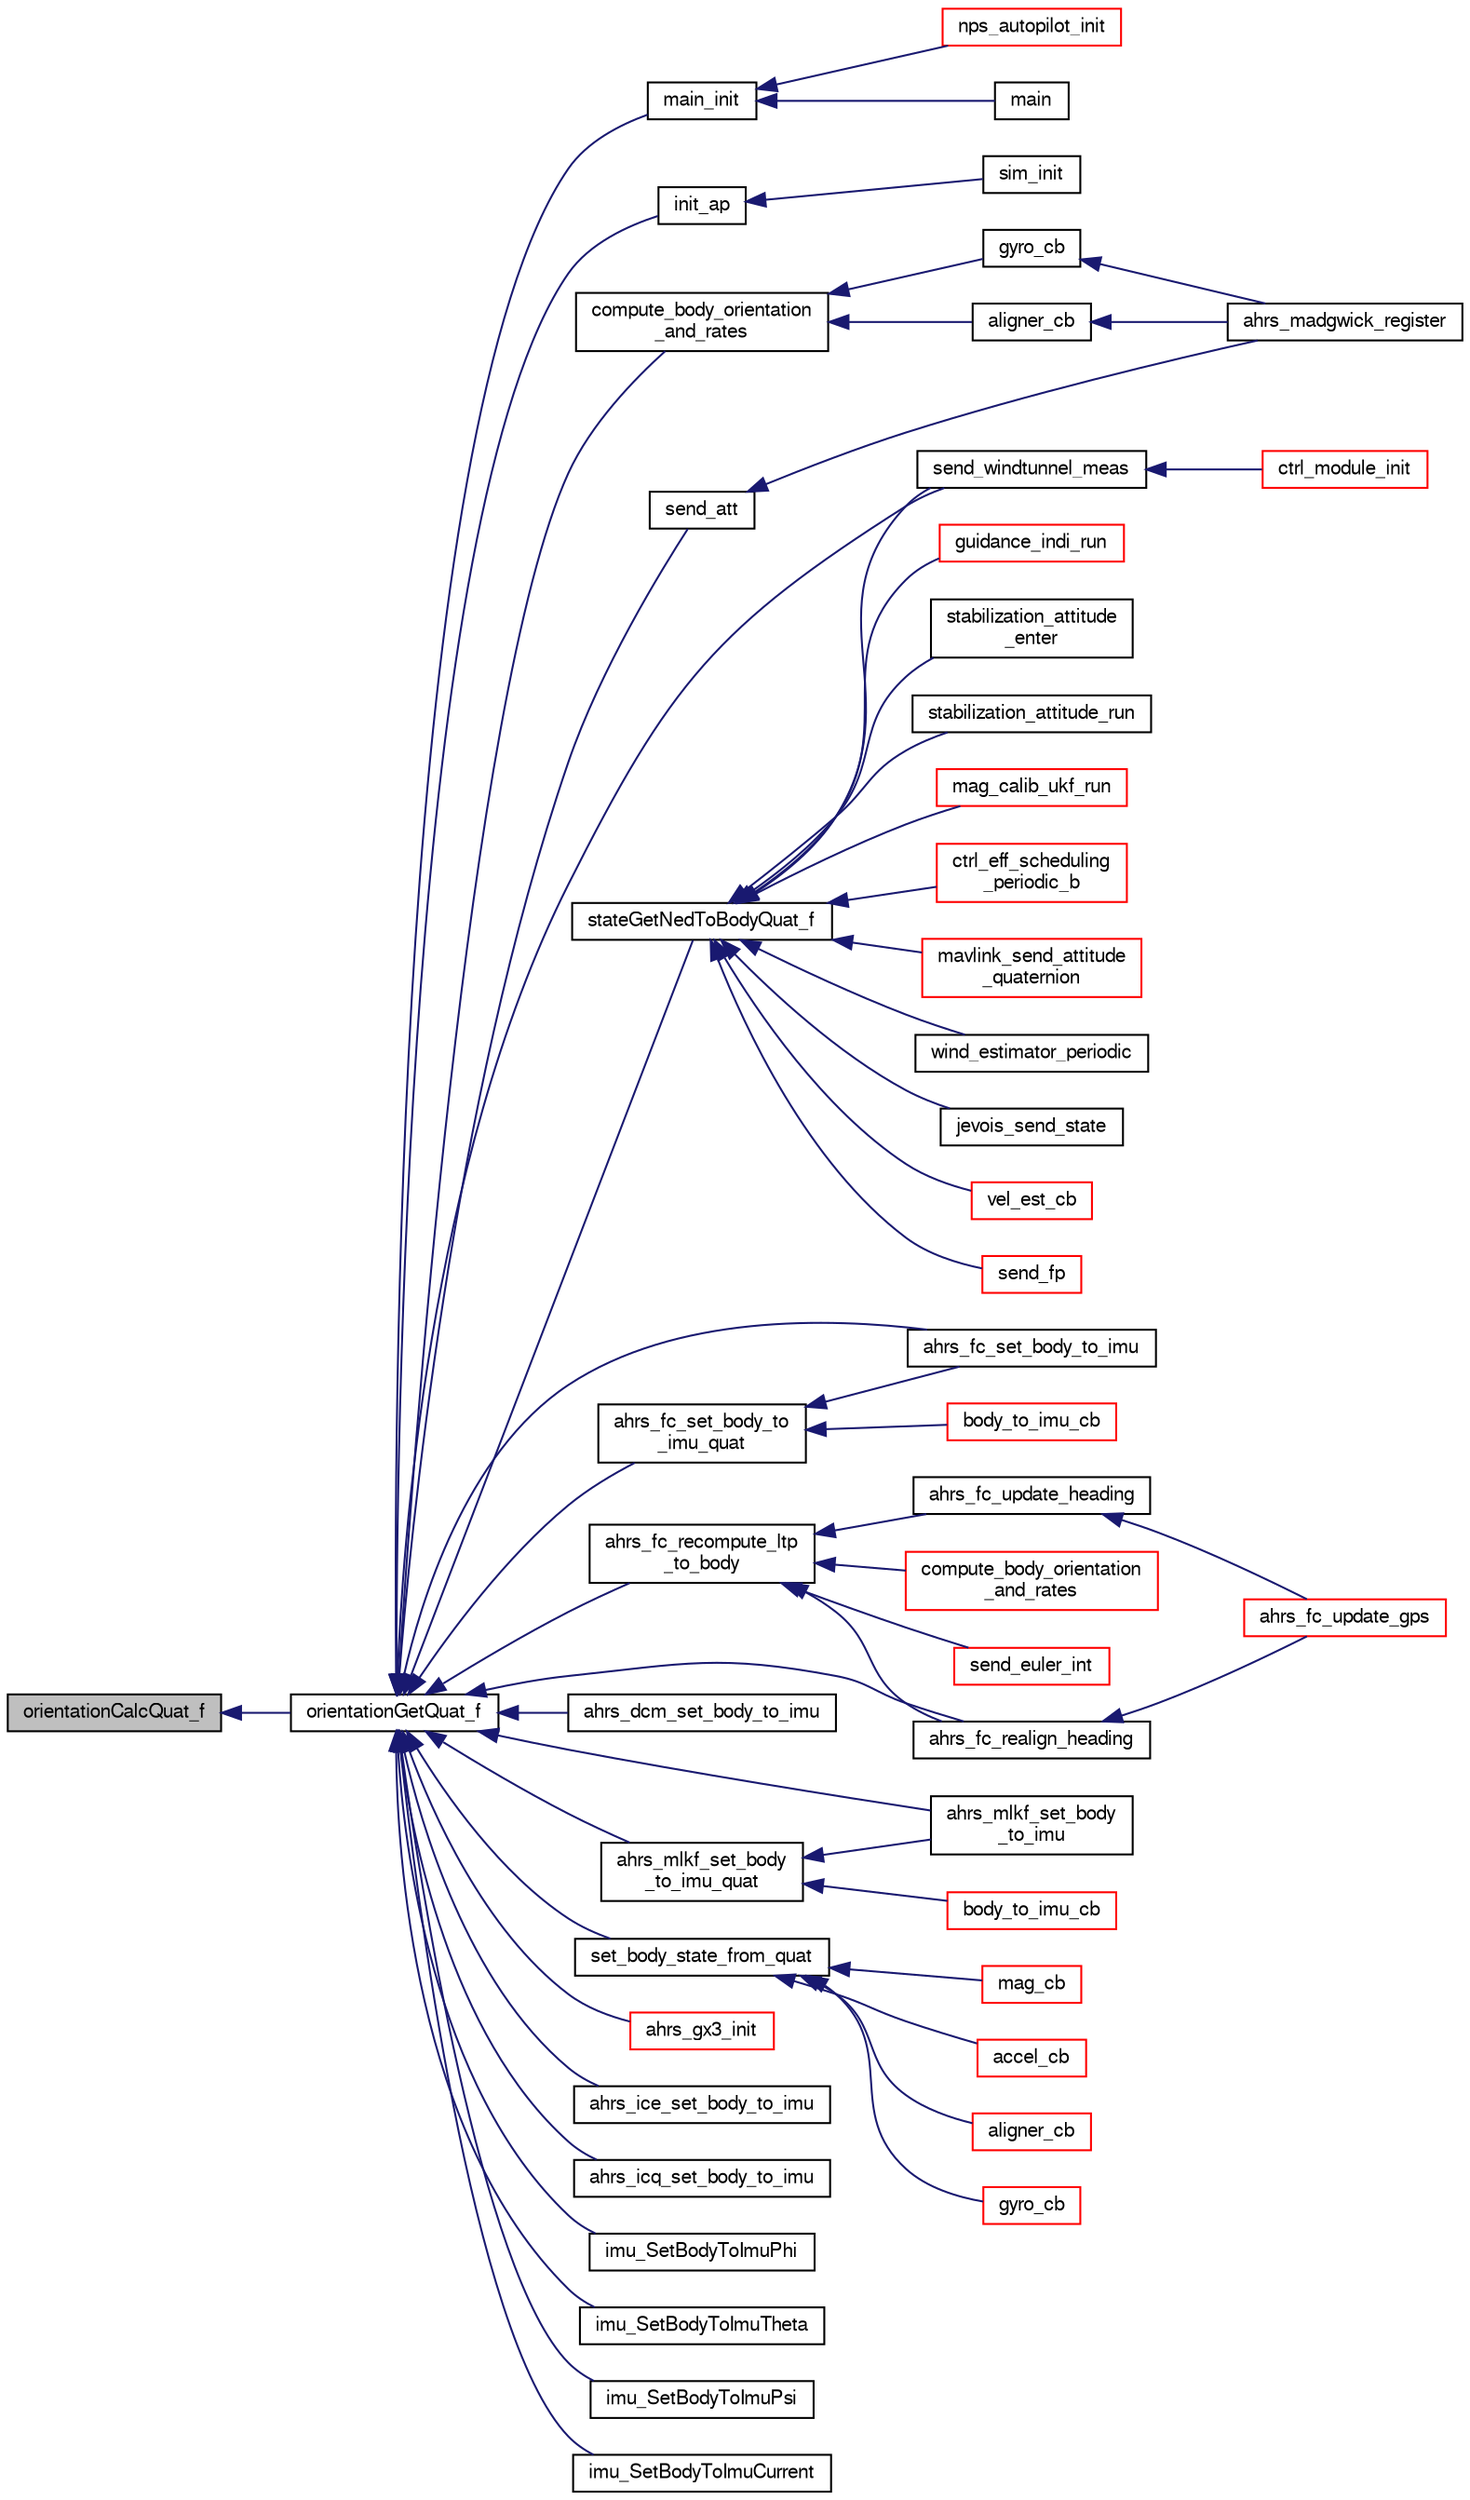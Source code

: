 digraph "orientationCalcQuat_f"
{
  edge [fontname="FreeSans",fontsize="10",labelfontname="FreeSans",labelfontsize="10"];
  node [fontname="FreeSans",fontsize="10",shape=record];
  rankdir="LR";
  Node1 [label="orientationCalcQuat_f",height=0.2,width=0.4,color="black", fillcolor="grey75", style="filled", fontcolor="black"];
  Node1 -> Node2 [dir="back",color="midnightblue",fontsize="10",style="solid",fontname="FreeSans"];
  Node2 [label="orientationGetQuat_f",height=0.2,width=0.4,color="black", fillcolor="white", style="filled",URL="$group__math__orientation__representation.html#ga4bc38966bac43e1f55b2f042d8f2e411",tooltip="Get vehicle body attitude quaternion (float). "];
  Node2 -> Node3 [dir="back",color="midnightblue",fontsize="10",style="solid",fontname="FreeSans"];
  Node3 [label="main_init",height=0.2,width=0.4,color="black", fillcolor="white", style="filled",URL="$demo__ahrs__actuators_8c.html#afaa8374e20b79aaf7cfcea5ad9467ab1"];
  Node3 -> Node4 [dir="back",color="midnightblue",fontsize="10",style="solid",fontname="FreeSans"];
  Node4 [label="main",height=0.2,width=0.4,color="black", fillcolor="white", style="filled",URL="$demo__ahrs__actuators_8c.html#a840291bc02cba5474a4cb46a9b9566fe"];
  Node3 -> Node5 [dir="back",color="midnightblue",fontsize="10",style="solid",fontname="FreeSans"];
  Node5 [label="nps_autopilot_init",height=0.2,width=0.4,color="red", fillcolor="white", style="filled",URL="$nps__autopilot__rotorcraft_8c.html#a3348493e992edd2442581c1d09446b4b"];
  Node2 -> Node6 [dir="back",color="midnightblue",fontsize="10",style="solid",fontname="FreeSans"];
  Node6 [label="init_ap",height=0.2,width=0.4,color="black", fillcolor="white", style="filled",URL="$fixedwing_2main__ap_8h.html#a0913f0248fbbe56a5ec65e10e36c9f30"];
  Node6 -> Node7 [dir="back",color="midnightblue",fontsize="10",style="solid",fontname="FreeSans"];
  Node7 [label="sim_init",height=0.2,width=0.4,color="black", fillcolor="white", style="filled",URL="$sim__ap_8c.html#a739fbef2e03619a863b4d7fd8d0da157"];
  Node2 -> Node8 [dir="back",color="midnightblue",fontsize="10",style="solid",fontname="FreeSans"];
  Node8 [label="send_att",height=0.2,width=0.4,color="black", fillcolor="white", style="filled",URL="$ahrs__madgwick__wrapper_8c.html#ae9244e1c3c685a32cc7ac97134ea6f6d"];
  Node8 -> Node9 [dir="back",color="midnightblue",fontsize="10",style="solid",fontname="FreeSans"];
  Node9 [label="ahrs_madgwick_register",height=0.2,width=0.4,color="black", fillcolor="white", style="filled",URL="$ahrs__madgwick__wrapper_8h.html#aba61b0738249ab4a910d0b8b9c56a897"];
  Node2 -> Node10 [dir="back",color="midnightblue",fontsize="10",style="solid",fontname="FreeSans"];
  Node10 [label="compute_body_orientation\l_and_rates",height=0.2,width=0.4,color="black", fillcolor="white", style="filled",URL="$ahrs__madgwick__wrapper_8c.html#a2e90a05e5a4ca369d0308bb72e68171d",tooltip="Compute body orientation and rates from imu orientation and rates. "];
  Node10 -> Node11 [dir="back",color="midnightblue",fontsize="10",style="solid",fontname="FreeSans"];
  Node11 [label="aligner_cb",height=0.2,width=0.4,color="black", fillcolor="white", style="filled",URL="$ahrs__madgwick__wrapper_8c.html#abb508f672663ab1485eae5b9e1799f21"];
  Node11 -> Node9 [dir="back",color="midnightblue",fontsize="10",style="solid",fontname="FreeSans"];
  Node10 -> Node12 [dir="back",color="midnightblue",fontsize="10",style="solid",fontname="FreeSans"];
  Node12 [label="gyro_cb",height=0.2,width=0.4,color="black", fillcolor="white", style="filled",URL="$ahrs__madgwick__wrapper_8c.html#a47e1ea35fdb43af72537c6c9f38b889d",tooltip="Call ahrs_madgwick_propagate on new gyro measurements. "];
  Node12 -> Node9 [dir="back",color="midnightblue",fontsize="10",style="solid",fontname="FreeSans"];
  Node2 -> Node13 [dir="back",color="midnightblue",fontsize="10",style="solid",fontname="FreeSans"];
  Node13 [label="send_windtunnel_meas",height=0.2,width=0.4,color="black", fillcolor="white", style="filled",URL="$ctrl__windtunnel_8c.html#a1cab972d3006ddc369bf0e770a37418a"];
  Node13 -> Node14 [dir="back",color="midnightblue",fontsize="10",style="solid",fontname="FreeSans"];
  Node14 [label="ctrl_module_init",height=0.2,width=0.4,color="red", fillcolor="white", style="filled",URL="$ctrl__windtunnel_8c.html#a2a7323cb20a25d04675e7029725d0f06"];
  Node2 -> Node15 [dir="back",color="midnightblue",fontsize="10",style="solid",fontname="FreeSans"];
  Node15 [label="stateGetNedToBodyQuat_f",height=0.2,width=0.4,color="black", fillcolor="white", style="filled",URL="$group__state__attitude.html#gae03bd8f94b7150506835b77060b73311",tooltip="Get vehicle body attitude quaternion (float). "];
  Node15 -> Node16 [dir="back",color="midnightblue",fontsize="10",style="solid",fontname="FreeSans"];
  Node16 [label="send_fp",height=0.2,width=0.4,color="red", fillcolor="white", style="filled",URL="$rotorcraft_2autopilot__firmware_8c.html#acaec1d6d2a2c682a3236c28974830807"];
  Node15 -> Node17 [dir="back",color="midnightblue",fontsize="10",style="solid",fontname="FreeSans"];
  Node17 [label="guidance_indi_run",height=0.2,width=0.4,color="red", fillcolor="white", style="filled",URL="$guidance__indi__hybrid_8h.html#afa3b5095f6b5beadbb8662d3b3519bc9"];
  Node15 -> Node18 [dir="back",color="midnightblue",fontsize="10",style="solid",fontname="FreeSans"];
  Node18 [label="stabilization_attitude\l_enter",height=0.2,width=0.4,color="black", fillcolor="white", style="filled",URL="$stabilization__attitude__quat__float_8c.html#a23f862ca823e6fd23fc9c111178be077"];
  Node15 -> Node19 [dir="back",color="midnightblue",fontsize="10",style="solid",fontname="FreeSans"];
  Node19 [label="stabilization_attitude_run",height=0.2,width=0.4,color="black", fillcolor="white", style="filled",URL="$stabilization__attitude__quat__float_8c.html#a18a45e70bf2fae908ece863a764f777b"];
  Node15 -> Node20 [dir="back",color="midnightblue",fontsize="10",style="solid",fontname="FreeSans"];
  Node20 [label="mag_calib_ukf_run",height=0.2,width=0.4,color="red", fillcolor="white", style="filled",URL="$mag__calib__ukf_8c.html#ae7d76e150aae78dee055b5155d7c5af0",tooltip="Callback function run for every new mag measurement. "];
  Node15 -> Node21 [dir="back",color="midnightblue",fontsize="10",style="solid",fontname="FreeSans"];
  Node21 [label="ctrl_eff_scheduling\l_periodic_b",height=0.2,width=0.4,color="red", fillcolor="white", style="filled",URL="$ctrl__effectiveness__scheduling_8h.html#a5eaf014aef60dc4f95aa363e248a46ac"];
  Node15 -> Node13 [dir="back",color="midnightblue",fontsize="10",style="solid",fontname="FreeSans"];
  Node15 -> Node22 [dir="back",color="midnightblue",fontsize="10",style="solid",fontname="FreeSans"];
  Node22 [label="mavlink_send_attitude\l_quaternion",height=0.2,width=0.4,color="red", fillcolor="white", style="filled",URL="$mavlink_8c.html#a6a99bc39299168db89d0b0ad07375cfb"];
  Node15 -> Node23 [dir="back",color="midnightblue",fontsize="10",style="solid",fontname="FreeSans"];
  Node23 [label="wind_estimator_periodic",height=0.2,width=0.4,color="black", fillcolor="white", style="filled",URL="$wind__estimator_8h.html#a0a4f52d63873704d3581f69f44d71751"];
  Node15 -> Node24 [dir="back",color="midnightblue",fontsize="10",style="solid",fontname="FreeSans"];
  Node24 [label="jevois_send_state",height=0.2,width=0.4,color="black", fillcolor="white", style="filled",URL="$jevois_8h.html#aaabffd8949fd232243751b5dbf121d60",tooltip="Send state to camera. "];
  Node15 -> Node25 [dir="back",color="midnightblue",fontsize="10",style="solid",fontname="FreeSans"];
  Node25 [label="vel_est_cb",height=0.2,width=0.4,color="red", fillcolor="white", style="filled",URL="$ins__int_8c.html#ab7a554a8b8a96f387e80452251fc404f"];
  Node2 -> Node26 [dir="back",color="midnightblue",fontsize="10",style="solid",fontname="FreeSans"];
  Node26 [label="ahrs_fc_realign_heading",height=0.2,width=0.4,color="black", fillcolor="white", style="filled",URL="$ahrs__float__cmpl_8h.html#aaabc7dc5bd1a6623dfd6b6642badcb1c",tooltip="Hard reset yaw to a heading. "];
  Node26 -> Node27 [dir="back",color="midnightblue",fontsize="10",style="solid",fontname="FreeSans"];
  Node27 [label="ahrs_fc_update_gps",height=0.2,width=0.4,color="red", fillcolor="white", style="filled",URL="$ahrs__float__cmpl_8h.html#ad866a4c74ddf87b458a8cadc7a002ef2"];
  Node2 -> Node28 [dir="back",color="midnightblue",fontsize="10",style="solid",fontname="FreeSans"];
  Node28 [label="ahrs_fc_set_body_to_imu",height=0.2,width=0.4,color="black", fillcolor="white", style="filled",URL="$ahrs__float__cmpl_8h.html#abcc12ae7ea66597015282905a669d8e6"];
  Node2 -> Node29 [dir="back",color="midnightblue",fontsize="10",style="solid",fontname="FreeSans"];
  Node29 [label="ahrs_fc_set_body_to\l_imu_quat",height=0.2,width=0.4,color="black", fillcolor="white", style="filled",URL="$ahrs__float__cmpl_8h.html#af7031b11bbdd78128a0f654b1e95aeec"];
  Node29 -> Node28 [dir="back",color="midnightblue",fontsize="10",style="solid",fontname="FreeSans"];
  Node29 -> Node30 [dir="back",color="midnightblue",fontsize="10",style="solid",fontname="FreeSans"];
  Node30 [label="body_to_imu_cb",height=0.2,width=0.4,color="red", fillcolor="white", style="filled",URL="$ahrs__float__cmpl__wrapper_8c.html#ab5f6300c213088a4ea0598baafb5e736"];
  Node2 -> Node31 [dir="back",color="midnightblue",fontsize="10",style="solid",fontname="FreeSans"];
  Node31 [label="ahrs_fc_recompute_ltp\l_to_body",height=0.2,width=0.4,color="black", fillcolor="white", style="filled",URL="$ahrs__float__cmpl_8h.html#a9a73bda8896ecb4c0faaf991834393ed"];
  Node31 -> Node26 [dir="back",color="midnightblue",fontsize="10",style="solid",fontname="FreeSans"];
  Node31 -> Node32 [dir="back",color="midnightblue",fontsize="10",style="solid",fontname="FreeSans"];
  Node32 [label="ahrs_fc_update_heading",height=0.2,width=0.4,color="black", fillcolor="white", style="filled",URL="$ahrs__float__cmpl_8h.html#aebdc25e0d7025b98b96153d54e2b29c1",tooltip="Update yaw based on a heading measurement. "];
  Node32 -> Node27 [dir="back",color="midnightblue",fontsize="10",style="solid",fontname="FreeSans"];
  Node31 -> Node33 [dir="back",color="midnightblue",fontsize="10",style="solid",fontname="FreeSans"];
  Node33 [label="compute_body_orientation\l_and_rates",height=0.2,width=0.4,color="red", fillcolor="white", style="filled",URL="$ahrs__float__cmpl__wrapper_8c.html#a2e90a05e5a4ca369d0308bb72e68171d",tooltip="Compute body orientation and rates from imu orientation and rates. "];
  Node31 -> Node34 [dir="back",color="midnightblue",fontsize="10",style="solid",fontname="FreeSans"];
  Node34 [label="send_euler_int",height=0.2,width=0.4,color="red", fillcolor="white", style="filled",URL="$ahrs__float__cmpl__wrapper_8c.html#aaa9860c134b8f393c70b5c0f9ac9543a"];
  Node2 -> Node35 [dir="back",color="midnightblue",fontsize="10",style="solid",fontname="FreeSans"];
  Node35 [label="ahrs_dcm_set_body_to_imu",height=0.2,width=0.4,color="black", fillcolor="white", style="filled",URL="$ahrs__float__dcm_8h.html#a7f3247a388db0709627a935f09a7b406"];
  Node2 -> Node36 [dir="back",color="midnightblue",fontsize="10",style="solid",fontname="FreeSans"];
  Node36 [label="ahrs_mlkf_set_body\l_to_imu",height=0.2,width=0.4,color="black", fillcolor="white", style="filled",URL="$ahrs__float__mlkf_8h.html#a91ca1fddae202f8c91628a150ec45191"];
  Node2 -> Node37 [dir="back",color="midnightblue",fontsize="10",style="solid",fontname="FreeSans"];
  Node37 [label="ahrs_mlkf_set_body\l_to_imu_quat",height=0.2,width=0.4,color="black", fillcolor="white", style="filled",URL="$ahrs__float__mlkf_8h.html#a7141f7d6d16d040b38e15c0f3f3fbe47"];
  Node37 -> Node36 [dir="back",color="midnightblue",fontsize="10",style="solid",fontname="FreeSans"];
  Node37 -> Node38 [dir="back",color="midnightblue",fontsize="10",style="solid",fontname="FreeSans"];
  Node38 [label="body_to_imu_cb",height=0.2,width=0.4,color="red", fillcolor="white", style="filled",URL="$ahrs__float__mlkf__wrapper_8c.html#ab5f6300c213088a4ea0598baafb5e736"];
  Node2 -> Node39 [dir="back",color="midnightblue",fontsize="10",style="solid",fontname="FreeSans"];
  Node39 [label="set_body_state_from_quat",height=0.2,width=0.4,color="black", fillcolor="white", style="filled",URL="$ahrs__float__mlkf__wrapper_8c.html#abea8ede7c8ebc5179487d3464ab513bb",tooltip="Compute body orientation and rates from imu orientation and rates. "];
  Node39 -> Node40 [dir="back",color="midnightblue",fontsize="10",style="solid",fontname="FreeSans"];
  Node40 [label="accel_cb",height=0.2,width=0.4,color="red", fillcolor="white", style="filled",URL="$ahrs__float__mlkf__wrapper_8c.html#aacd6b1869f263f90a6f1fbe777a87793"];
  Node39 -> Node41 [dir="back",color="midnightblue",fontsize="10",style="solid",fontname="FreeSans"];
  Node41 [label="aligner_cb",height=0.2,width=0.4,color="red", fillcolor="white", style="filled",URL="$ahrs__float__mlkf__wrapper_8c.html#abb508f672663ab1485eae5b9e1799f21"];
  Node39 -> Node42 [dir="back",color="midnightblue",fontsize="10",style="solid",fontname="FreeSans"];
  Node42 [label="gyro_cb",height=0.2,width=0.4,color="red", fillcolor="white", style="filled",URL="$ahrs__float__mlkf__wrapper_8c.html#a47e1ea35fdb43af72537c6c9f38b889d"];
  Node39 -> Node43 [dir="back",color="midnightblue",fontsize="10",style="solid",fontname="FreeSans"];
  Node43 [label="mag_cb",height=0.2,width=0.4,color="red", fillcolor="white", style="filled",URL="$ahrs__float__mlkf__wrapper_8c.html#a49cc1e545848b85016af530049991c02"];
  Node2 -> Node44 [dir="back",color="midnightblue",fontsize="10",style="solid",fontname="FreeSans"];
  Node44 [label="ahrs_gx3_init",height=0.2,width=0.4,color="red", fillcolor="white", style="filled",URL="$ahrs__gx3_8h.html#a1bfc031861e1be9e66e7551d2e3eef11"];
  Node2 -> Node45 [dir="back",color="midnightblue",fontsize="10",style="solid",fontname="FreeSans"];
  Node45 [label="ahrs_ice_set_body_to_imu",height=0.2,width=0.4,color="black", fillcolor="white", style="filled",URL="$ahrs__int__cmpl__euler_8h.html#a40fcc3122d1bac5f0d575ed95c64573a"];
  Node2 -> Node46 [dir="back",color="midnightblue",fontsize="10",style="solid",fontname="FreeSans"];
  Node46 [label="ahrs_icq_set_body_to_imu",height=0.2,width=0.4,color="black", fillcolor="white", style="filled",URL="$ahrs__int__cmpl__quat_8h.html#a8e3ef1cad28d70b692c4fce45d291ae8"];
  Node2 -> Node47 [dir="back",color="midnightblue",fontsize="10",style="solid",fontname="FreeSans"];
  Node47 [label="imu_SetBodyToImuPhi",height=0.2,width=0.4,color="black", fillcolor="white", style="filled",URL="$imu_8h.html#ac50fba336ca2c337f240bab0db44f64e"];
  Node2 -> Node48 [dir="back",color="midnightblue",fontsize="10",style="solid",fontname="FreeSans"];
  Node48 [label="imu_SetBodyToImuTheta",height=0.2,width=0.4,color="black", fillcolor="white", style="filled",URL="$imu_8h.html#a3e25b56c5719a23e494568696083459e"];
  Node2 -> Node49 [dir="back",color="midnightblue",fontsize="10",style="solid",fontname="FreeSans"];
  Node49 [label="imu_SetBodyToImuPsi",height=0.2,width=0.4,color="black", fillcolor="white", style="filled",URL="$imu_8h.html#a88ec31da12a499ee7b47fe11b4ccfa4e"];
  Node2 -> Node50 [dir="back",color="midnightblue",fontsize="10",style="solid",fontname="FreeSans"];
  Node50 [label="imu_SetBodyToImuCurrent",height=0.2,width=0.4,color="black", fillcolor="white", style="filled",URL="$imu_8h.html#a931916ce562dfa28e02e0a6001dddc43"];
}
